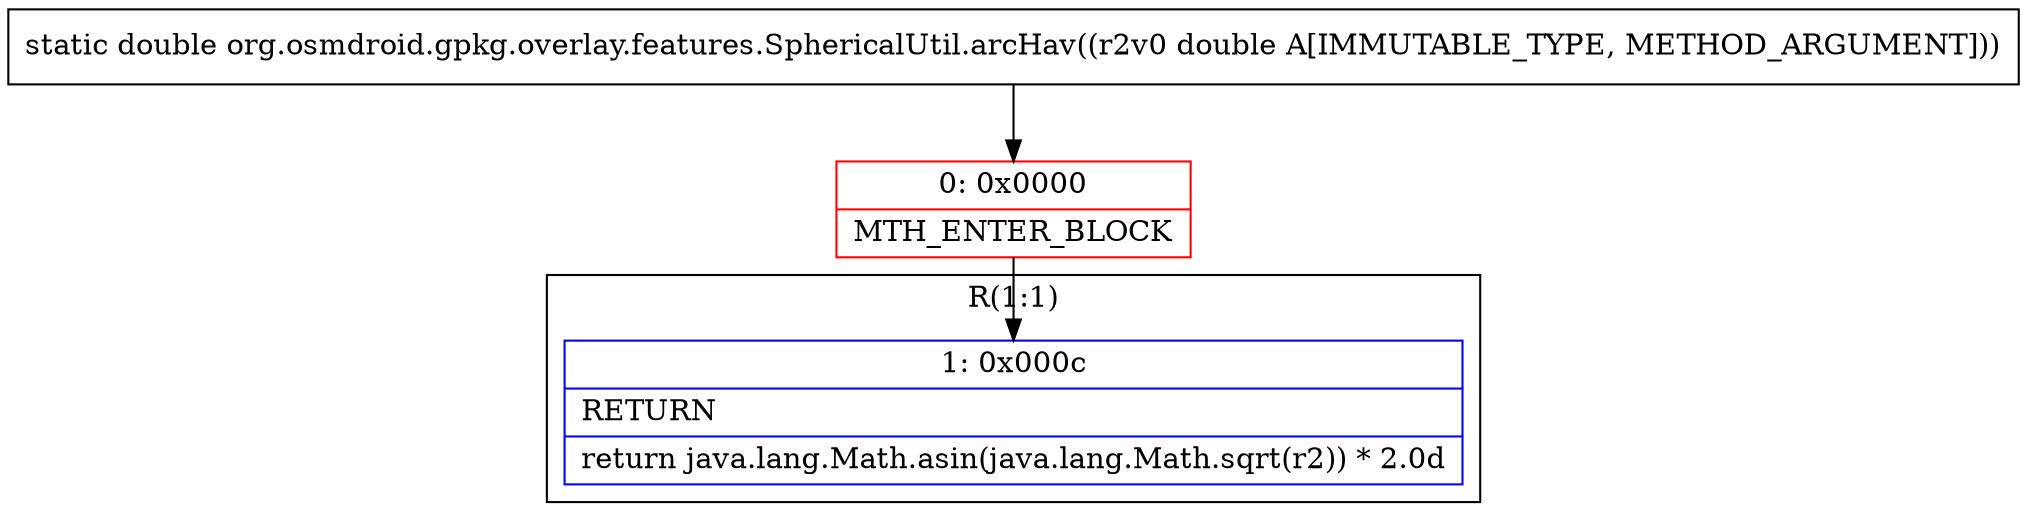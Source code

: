 digraph "CFG fororg.osmdroid.gpkg.overlay.features.SphericalUtil.arcHav(D)D" {
subgraph cluster_Region_690316236 {
label = "R(1:1)";
node [shape=record,color=blue];
Node_1 [shape=record,label="{1\:\ 0x000c|RETURN\l|return java.lang.Math.asin(java.lang.Math.sqrt(r2)) * 2.0d\l}"];
}
Node_0 [shape=record,color=red,label="{0\:\ 0x0000|MTH_ENTER_BLOCK\l}"];
MethodNode[shape=record,label="{static double org.osmdroid.gpkg.overlay.features.SphericalUtil.arcHav((r2v0 double A[IMMUTABLE_TYPE, METHOD_ARGUMENT])) }"];
MethodNode -> Node_0;
Node_0 -> Node_1;
}

